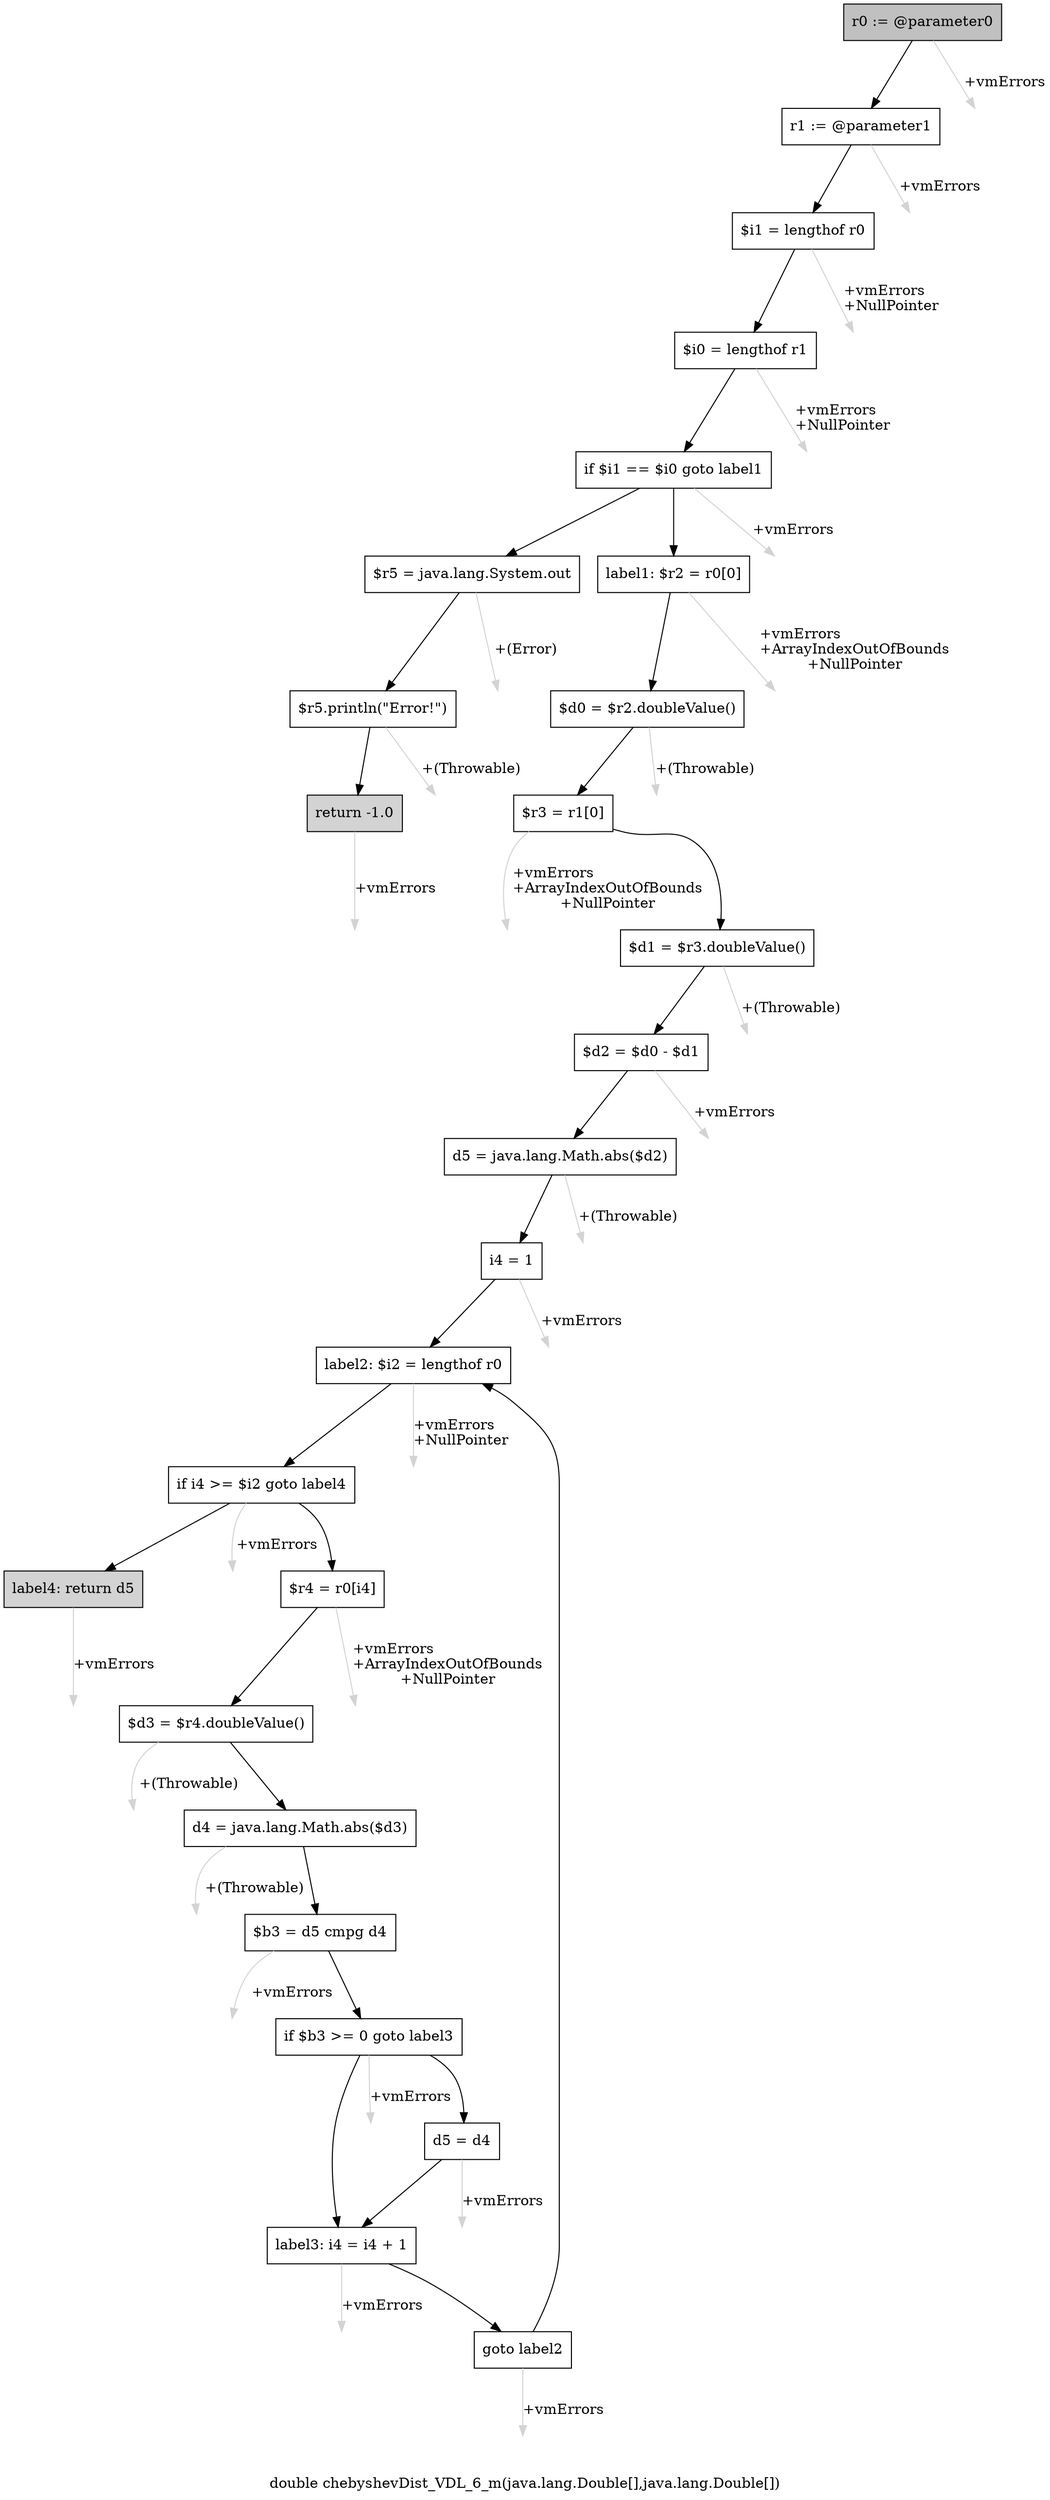 digraph "double chebyshevDist_VDL_6_m(java.lang.Double[],java.lang.Double[])" {
    label="double chebyshevDist_VDL_6_m(java.lang.Double[],java.lang.Double[])";
    node [shape=box];
    "0" [style=filled,fillcolor=gray,label="r0 := @parameter0",];
    "1" [label="r1 := @parameter1",];
    "0"->"1" [color=black,];
    "26" [style=invis,label="Esc",];
    "0"->"26" [color=lightgray,label="\l+vmErrors",];
    "2" [label="$i1 = lengthof r0",];
    "1"->"2" [color=black,];
    "27" [style=invis,label="Esc",];
    "1"->"27" [color=lightgray,label="\l+vmErrors",];
    "3" [label="$i0 = lengthof r1",];
    "2"->"3" [color=black,];
    "28" [style=invis,label="Esc",];
    "2"->"28" [color=lightgray,label="\l+vmErrors\l+NullPointer",];
    "4" [label="if $i1 == $i0 goto label1",];
    "3"->"4" [color=black,];
    "29" [style=invis,label="Esc",];
    "3"->"29" [color=lightgray,label="\l+vmErrors\l+NullPointer",];
    "5" [label="$r5 = java.lang.System.out",];
    "4"->"5" [color=black,];
    "8" [label="label1: $r2 = r0[0]",];
    "4"->"8" [color=black,];
    "30" [style=invis,label="Esc",];
    "4"->"30" [color=lightgray,label="\l+vmErrors",];
    "6" [label="$r5.println(\"Error!\")",];
    "5"->"6" [color=black,];
    "31" [style=invis,label="Esc",];
    "5"->"31" [color=lightgray,label="\l+(Error)",];
    "7" [style=filled,fillcolor=lightgray,label="return -1.0",];
    "6"->"7" [color=black,];
    "32" [style=invis,label="Esc",];
    "6"->"32" [color=lightgray,label="\l+(Throwable)",];
    "33" [style=invis,label="Esc",];
    "7"->"33" [color=lightgray,label="\l+vmErrors",];
    "9" [label="$d0 = $r2.doubleValue()",];
    "8"->"9" [color=black,];
    "34" [style=invis,label="Esc",];
    "8"->"34" [color=lightgray,label="\l+vmErrors\l+ArrayIndexOutOfBounds\l+NullPointer",];
    "10" [label="$r3 = r1[0]",];
    "9"->"10" [color=black,];
    "35" [style=invis,label="Esc",];
    "9"->"35" [color=lightgray,label="\l+(Throwable)",];
    "11" [label="$d1 = $r3.doubleValue()",];
    "10"->"11" [color=black,];
    "36" [style=invis,label="Esc",];
    "10"->"36" [color=lightgray,label="\l+vmErrors\l+ArrayIndexOutOfBounds\l+NullPointer",];
    "12" [label="$d2 = $d0 - $d1",];
    "11"->"12" [color=black,];
    "37" [style=invis,label="Esc",];
    "11"->"37" [color=lightgray,label="\l+(Throwable)",];
    "13" [label="d5 = java.lang.Math.abs($d2)",];
    "12"->"13" [color=black,];
    "38" [style=invis,label="Esc",];
    "12"->"38" [color=lightgray,label="\l+vmErrors",];
    "14" [label="i4 = 1",];
    "13"->"14" [color=black,];
    "39" [style=invis,label="Esc",];
    "13"->"39" [color=lightgray,label="\l+(Throwable)",];
    "15" [label="label2: $i2 = lengthof r0",];
    "14"->"15" [color=black,];
    "40" [style=invis,label="Esc",];
    "14"->"40" [color=lightgray,label="\l+vmErrors",];
    "16" [label="if i4 >= $i2 goto label4",];
    "15"->"16" [color=black,];
    "41" [style=invis,label="Esc",];
    "15"->"41" [color=lightgray,label="\l+vmErrors\l+NullPointer",];
    "17" [label="$r4 = r0[i4]",];
    "16"->"17" [color=black,];
    "25" [style=filled,fillcolor=lightgray,label="label4: return d5",];
    "16"->"25" [color=black,];
    "42" [style=invis,label="Esc",];
    "16"->"42" [color=lightgray,label="\l+vmErrors",];
    "18" [label="$d3 = $r4.doubleValue()",];
    "17"->"18" [color=black,];
    "43" [style=invis,label="Esc",];
    "17"->"43" [color=lightgray,label="\l+vmErrors\l+ArrayIndexOutOfBounds\l+NullPointer",];
    "19" [label="d4 = java.lang.Math.abs($d3)",];
    "18"->"19" [color=black,];
    "44" [style=invis,label="Esc",];
    "18"->"44" [color=lightgray,label="\l+(Throwable)",];
    "20" [label="$b3 = d5 cmpg d4",];
    "19"->"20" [color=black,];
    "45" [style=invis,label="Esc",];
    "19"->"45" [color=lightgray,label="\l+(Throwable)",];
    "21" [label="if $b3 >= 0 goto label3",];
    "20"->"21" [color=black,];
    "46" [style=invis,label="Esc",];
    "20"->"46" [color=lightgray,label="\l+vmErrors",];
    "22" [label="d5 = d4",];
    "21"->"22" [color=black,];
    "23" [label="label3: i4 = i4 + 1",];
    "21"->"23" [color=black,];
    "47" [style=invis,label="Esc",];
    "21"->"47" [color=lightgray,label="\l+vmErrors",];
    "22"->"23" [color=black,];
    "48" [style=invis,label="Esc",];
    "22"->"48" [color=lightgray,label="\l+vmErrors",];
    "24" [label="goto label2",];
    "23"->"24" [color=black,];
    "49" [style=invis,label="Esc",];
    "23"->"49" [color=lightgray,label="\l+vmErrors",];
    "24"->"15" [color=black,];
    "50" [style=invis,label="Esc",];
    "24"->"50" [color=lightgray,label="\l+vmErrors",];
    "51" [style=invis,label="Esc",];
    "25"->"51" [color=lightgray,label="\l+vmErrors",];
}
